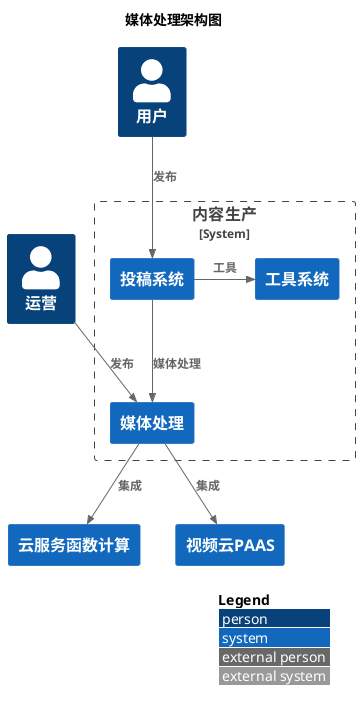 @startuml
!include <C4/C4_Context>
LAYOUT_WITH_LEGEND()

title 媒体处理架构图

Person(user, "用户")
Person(user1, "运营")
System("fun","云服务函数计算")
System("videoPaas","视频云PAAS")

System_Boundary(contentProduction, "内容生产"){
     System(media_process, "媒体处理")
     System(post, "投稿系统")
     System(postTool, "工具系统")
     Rel(post, media_process, "媒体处理")
     Rel_R(post, postTool, "工具")
}
Rel(user,post,"发布")
Rel(user1,media_process,"发布")
Rel(media_process,fun,"集成")
Rel(media_process,videoPaas,"集成")

@enduml